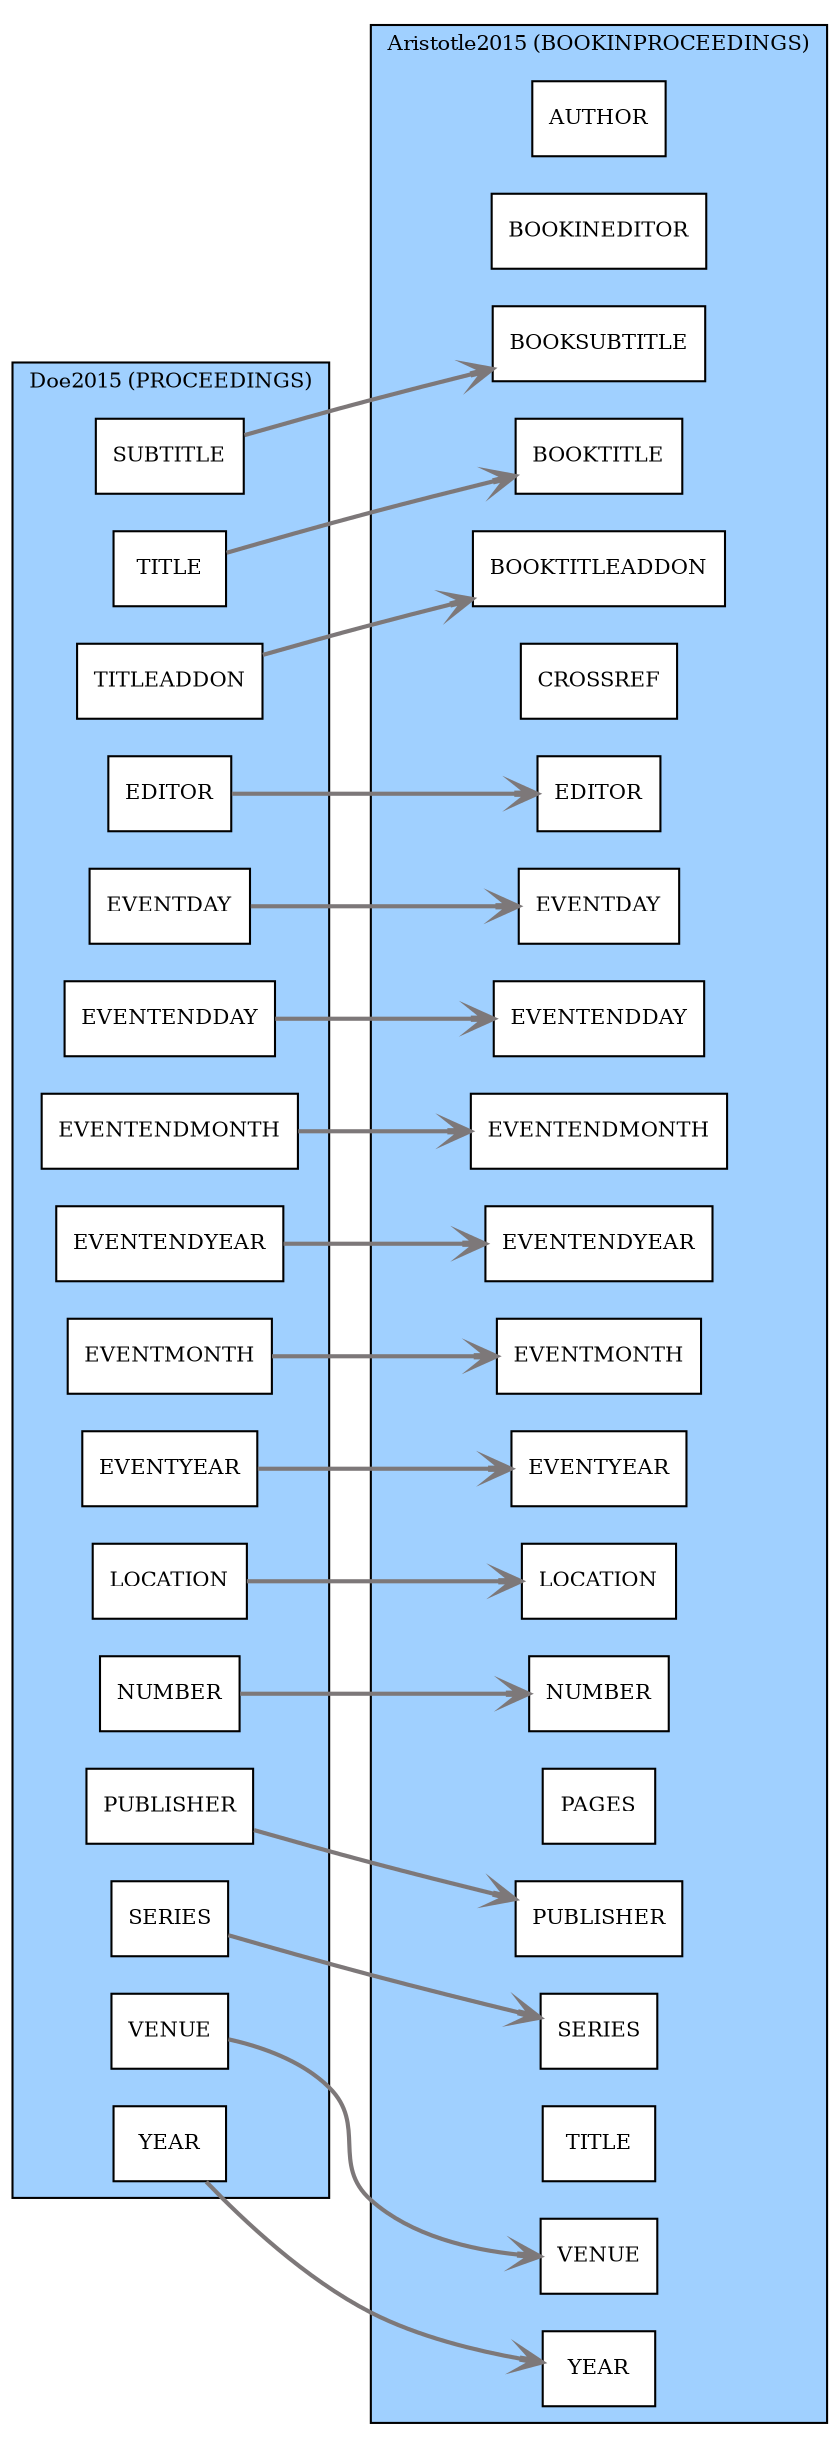 digraph Biberdata {
  compound = true;
  edge [ arrowhead=open ];
  graph [ style=filled, rankdir=LR ];
  node [
    fontsize=10,
    fillcolor=white,
    style=filled,
    shape=box ];

  subgraph "cluster_section0/Aristotle2015" {
    fontsize="10";
    label="Aristotle2015 (BOOKINPROCEEDINGS)";
    tooltip="Aristotle2015 (BOOKINPROCEEDINGS)";
    fillcolor="#a0d0ff";

    "section0/Aristotle2015/author" [ label="AUTHOR" ]
    "section0/Aristotle2015/bookineditor" [ label="BOOKINEDITOR" ]
    "section0/Aristotle2015/booksubtitle" [ label="BOOKSUBTITLE" ]
    "section0/Aristotle2015/booktitle" [ label="BOOKTITLE" ]
    "section0/Aristotle2015/booktitleaddon" [ label="BOOKTITLEADDON" ]
    "section0/Aristotle2015/crossref" [ label="CROSSREF" ]
    "section0/Aristotle2015/editor" [ label="EDITOR" ]
    "section0/Aristotle2015/eventday" [ label="EVENTDAY" ]
    "section0/Aristotle2015/eventendday" [ label="EVENTENDDAY" ]
    "section0/Aristotle2015/eventendmonth" [ label="EVENTENDMONTH" ]
    "section0/Aristotle2015/eventendyear" [ label="EVENTENDYEAR" ]
    "section0/Aristotle2015/eventmonth" [ label="EVENTMONTH" ]
    "section0/Aristotle2015/eventyear" [ label="EVENTYEAR" ]
    "section0/Aristotle2015/location" [ label="LOCATION" ]
    "section0/Aristotle2015/number" [ label="NUMBER" ]
    "section0/Aristotle2015/pages" [ label="PAGES" ]
    "section0/Aristotle2015/publisher" [ label="PUBLISHER" ]
    "section0/Aristotle2015/series" [ label="SERIES" ]
    "section0/Aristotle2015/title" [ label="TITLE" ]
    "section0/Aristotle2015/venue" [ label="VENUE" ]
    "section0/Aristotle2015/year" [ label="YEAR" ]
  }

  subgraph "cluster_section0/Doe2015" {
    fontsize="10";
    label="Doe2015 (PROCEEDINGS)";
    tooltip="Doe2015 (PROCEEDINGS)";
    fillcolor="#a0d0ff";

    "section0/Doe2015/editor" [ label="EDITOR" ]
    "section0/Doe2015/eventday" [ label="EVENTDAY" ]
    "section0/Doe2015/eventendday" [ label="EVENTENDDAY" ]
    "section0/Doe2015/eventendmonth" [ label="EVENTENDMONTH" ]
    "section0/Doe2015/eventendyear" [ label="EVENTENDYEAR" ]
    "section0/Doe2015/eventmonth" [ label="EVENTMONTH" ]
    "section0/Doe2015/eventyear" [ label="EVENTYEAR" ]
    "section0/Doe2015/location" [ label="LOCATION" ]
    "section0/Doe2015/number" [ label="NUMBER" ]
    "section0/Doe2015/publisher" [ label="PUBLISHER" ]
    "section0/Doe2015/series" [ label="SERIES" ]
    "section0/Doe2015/subtitle" [ label="SUBTITLE" ]
    "section0/Doe2015/title" [ label="TITLE" ]
    "section0/Doe2015/titleaddon" [ label="TITLEADDON" ]
    "section0/Doe2015/venue" [ label="VENUE" ]
    "section0/Doe2015/year" [ label="YEAR" ]
  }



  "section0/Doe2015/editor" -> "section0/Aristotle2015/editor" [ penwidth="2.0", color="#7d7879", tooltip="Aristotle2015/EDITOR inherited via CROSSREF from Doe2015/EDITOR" ]
  "section0/Doe2015/eventday" -> "section0/Aristotle2015/eventday" [ penwidth="2.0", color="#7d7879", tooltip="Aristotle2015/EVENTDAY inherited via CROSSREF from Doe2015/EVENTDAY" ]
  "section0/Doe2015/eventendday" -> "section0/Aristotle2015/eventendday" [ penwidth="2.0", color="#7d7879", tooltip="Aristotle2015/EVENTENDDAY inherited via CROSSREF from Doe2015/EVENTENDDAY" ]
  "section0/Doe2015/eventendmonth" -> "section0/Aristotle2015/eventendmonth" [ penwidth="2.0", color="#7d7879", tooltip="Aristotle2015/EVENTENDMONTH inherited via CROSSREF from Doe2015/EVENTENDMONTH" ]
  "section0/Doe2015/eventendyear" -> "section0/Aristotle2015/eventendyear" [ penwidth="2.0", color="#7d7879", tooltip="Aristotle2015/EVENTENDYEAR inherited via CROSSREF from Doe2015/EVENTENDYEAR" ]
  "section0/Doe2015/eventmonth" -> "section0/Aristotle2015/eventmonth" [ penwidth="2.0", color="#7d7879", tooltip="Aristotle2015/EVENTMONTH inherited via CROSSREF from Doe2015/EVENTMONTH" ]
  "section0/Doe2015/eventyear" -> "section0/Aristotle2015/eventyear" [ penwidth="2.0", color="#7d7879", tooltip="Aristotle2015/EVENTYEAR inherited via CROSSREF from Doe2015/EVENTYEAR" ]
  "section0/Doe2015/location" -> "section0/Aristotle2015/location" [ penwidth="2.0", color="#7d7879", tooltip="Aristotle2015/LOCATION inherited via CROSSREF from Doe2015/LOCATION" ]
  "section0/Doe2015/number" -> "section0/Aristotle2015/number" [ penwidth="2.0", color="#7d7879", tooltip="Aristotle2015/NUMBER inherited via CROSSREF from Doe2015/NUMBER" ]
  "section0/Doe2015/publisher" -> "section0/Aristotle2015/publisher" [ penwidth="2.0", color="#7d7879", tooltip="Aristotle2015/PUBLISHER inherited via CROSSREF from Doe2015/PUBLISHER" ]
  "section0/Doe2015/series" -> "section0/Aristotle2015/series" [ penwidth="2.0", color="#7d7879", tooltip="Aristotle2015/SERIES inherited via CROSSREF from Doe2015/SERIES" ]
  "section0/Doe2015/subtitle" -> "section0/Aristotle2015/booksubtitle" [ penwidth="2.0", color="#7d7879", tooltip="Aristotle2015/BOOKSUBTITLE inherited via CROSSREF from Doe2015/SUBTITLE" ]
  "section0/Doe2015/title" -> "section0/Aristotle2015/booktitle" [ penwidth="2.0", color="#7d7879", tooltip="Aristotle2015/BOOKTITLE inherited via CROSSREF from Doe2015/TITLE" ]
  "section0/Doe2015/titleaddon" -> "section0/Aristotle2015/booktitleaddon" [ penwidth="2.0", color="#7d7879", tooltip="Aristotle2015/BOOKTITLEADDON inherited via CROSSREF from Doe2015/TITLEADDON" ]
  "section0/Doe2015/venue" -> "section0/Aristotle2015/venue" [ penwidth="2.0", color="#7d7879", tooltip="Aristotle2015/VENUE inherited via CROSSREF from Doe2015/VENUE" ]
  "section0/Doe2015/year" -> "section0/Aristotle2015/year" [ penwidth="2.0", color="#7d7879", tooltip="Aristotle2015/YEAR inherited via CROSSREF from Doe2015/YEAR" ]

}
